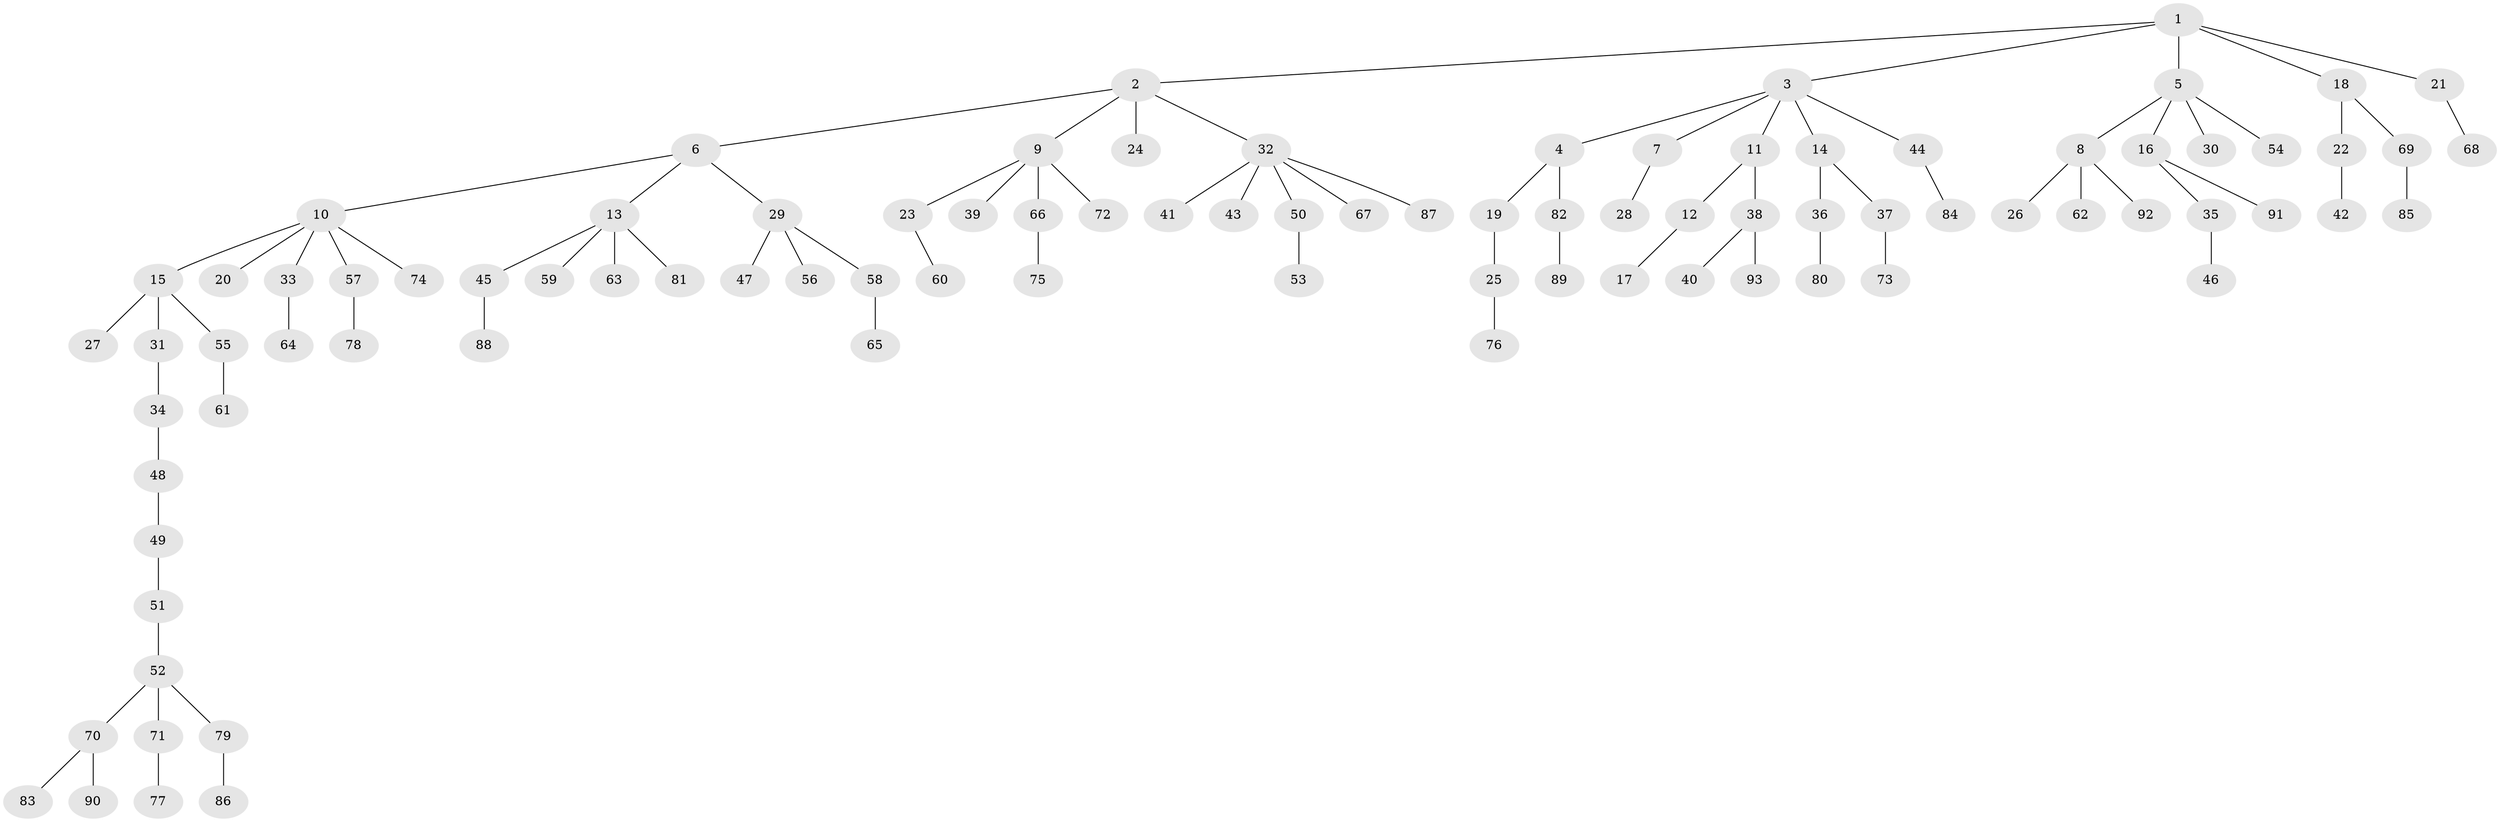// coarse degree distribution, {3: 0.0851063829787234, 1: 0.574468085106383, 4: 0.10638297872340426, 6: 0.0425531914893617, 5: 0.02127659574468085, 2: 0.1702127659574468}
// Generated by graph-tools (version 1.1) at 2025/37/03/04/25 23:37:16]
// undirected, 93 vertices, 92 edges
graph export_dot {
  node [color=gray90,style=filled];
  1;
  2;
  3;
  4;
  5;
  6;
  7;
  8;
  9;
  10;
  11;
  12;
  13;
  14;
  15;
  16;
  17;
  18;
  19;
  20;
  21;
  22;
  23;
  24;
  25;
  26;
  27;
  28;
  29;
  30;
  31;
  32;
  33;
  34;
  35;
  36;
  37;
  38;
  39;
  40;
  41;
  42;
  43;
  44;
  45;
  46;
  47;
  48;
  49;
  50;
  51;
  52;
  53;
  54;
  55;
  56;
  57;
  58;
  59;
  60;
  61;
  62;
  63;
  64;
  65;
  66;
  67;
  68;
  69;
  70;
  71;
  72;
  73;
  74;
  75;
  76;
  77;
  78;
  79;
  80;
  81;
  82;
  83;
  84;
  85;
  86;
  87;
  88;
  89;
  90;
  91;
  92;
  93;
  1 -- 2;
  1 -- 3;
  1 -- 5;
  1 -- 18;
  1 -- 21;
  2 -- 6;
  2 -- 9;
  2 -- 24;
  2 -- 32;
  3 -- 4;
  3 -- 7;
  3 -- 11;
  3 -- 14;
  3 -- 44;
  4 -- 19;
  4 -- 82;
  5 -- 8;
  5 -- 16;
  5 -- 30;
  5 -- 54;
  6 -- 10;
  6 -- 13;
  6 -- 29;
  7 -- 28;
  8 -- 26;
  8 -- 62;
  8 -- 92;
  9 -- 23;
  9 -- 39;
  9 -- 66;
  9 -- 72;
  10 -- 15;
  10 -- 20;
  10 -- 33;
  10 -- 57;
  10 -- 74;
  11 -- 12;
  11 -- 38;
  12 -- 17;
  13 -- 45;
  13 -- 59;
  13 -- 63;
  13 -- 81;
  14 -- 36;
  14 -- 37;
  15 -- 27;
  15 -- 31;
  15 -- 55;
  16 -- 35;
  16 -- 91;
  18 -- 22;
  18 -- 69;
  19 -- 25;
  21 -- 68;
  22 -- 42;
  23 -- 60;
  25 -- 76;
  29 -- 47;
  29 -- 56;
  29 -- 58;
  31 -- 34;
  32 -- 41;
  32 -- 43;
  32 -- 50;
  32 -- 67;
  32 -- 87;
  33 -- 64;
  34 -- 48;
  35 -- 46;
  36 -- 80;
  37 -- 73;
  38 -- 40;
  38 -- 93;
  44 -- 84;
  45 -- 88;
  48 -- 49;
  49 -- 51;
  50 -- 53;
  51 -- 52;
  52 -- 70;
  52 -- 71;
  52 -- 79;
  55 -- 61;
  57 -- 78;
  58 -- 65;
  66 -- 75;
  69 -- 85;
  70 -- 83;
  70 -- 90;
  71 -- 77;
  79 -- 86;
  82 -- 89;
}
